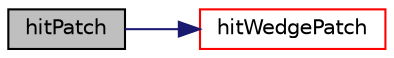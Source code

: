 digraph "hitPatch"
{
  bgcolor="transparent";
  edge [fontname="Helvetica",fontsize="10",labelfontname="Helvetica",labelfontsize="10"];
  node [fontname="Helvetica",fontsize="10",shape=record];
  rankdir="LR";
  Node1 [label="hitPatch",height=0.2,width=0.4,color="black", fillcolor="grey75", style="filled", fontcolor="black"];
  Node1 -> Node2 [color="midnightblue",fontsize="10",style="solid",fontname="Helvetica"];
  Node2 [label="hitWedgePatch",height=0.2,width=0.4,color="red",URL="$a01775.html#a6d625cb12c13358b06545a2a0875809a",tooltip="Overridable function to handle the particle hitting a wedgePatch. "];
}
